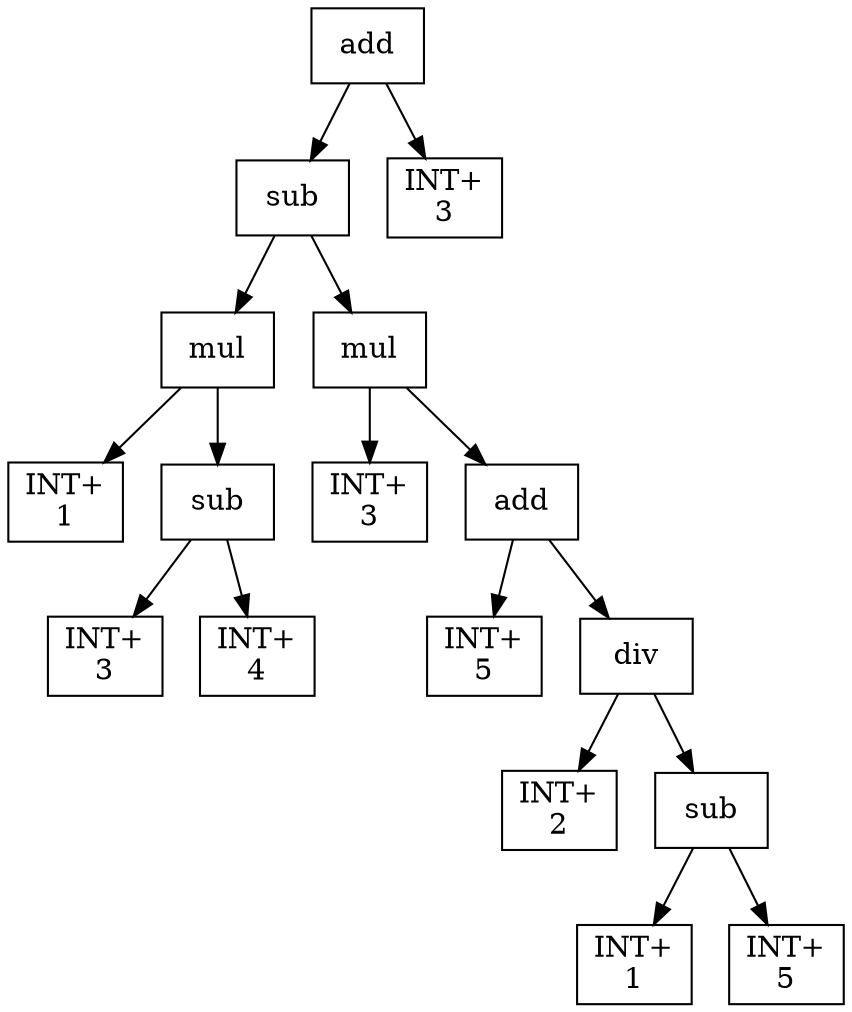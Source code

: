 digraph expr {
  node [shape=box];
  n1 [label="add"];
  n2 [label="sub"];
  n3 [label="mul"];
  n4 [label="INT+\n1"];
  n5 [label="sub"];
  n6 [label="INT+\n3"];
  n7 [label="INT+\n4"];
  n5 -> n6;
  n5 -> n7;
  n3 -> n4;
  n3 -> n5;
  n8 [label="mul"];
  n9 [label="INT+\n3"];
  n10 [label="add"];
  n11 [label="INT+\n5"];
  n12 [label="div"];
  n13 [label="INT+\n2"];
  n14 [label="sub"];
  n15 [label="INT+\n1"];
  n16 [label="INT+\n5"];
  n14 -> n15;
  n14 -> n16;
  n12 -> n13;
  n12 -> n14;
  n10 -> n11;
  n10 -> n12;
  n8 -> n9;
  n8 -> n10;
  n2 -> n3;
  n2 -> n8;
  n17 [label="INT+\n3"];
  n1 -> n2;
  n1 -> n17;
}